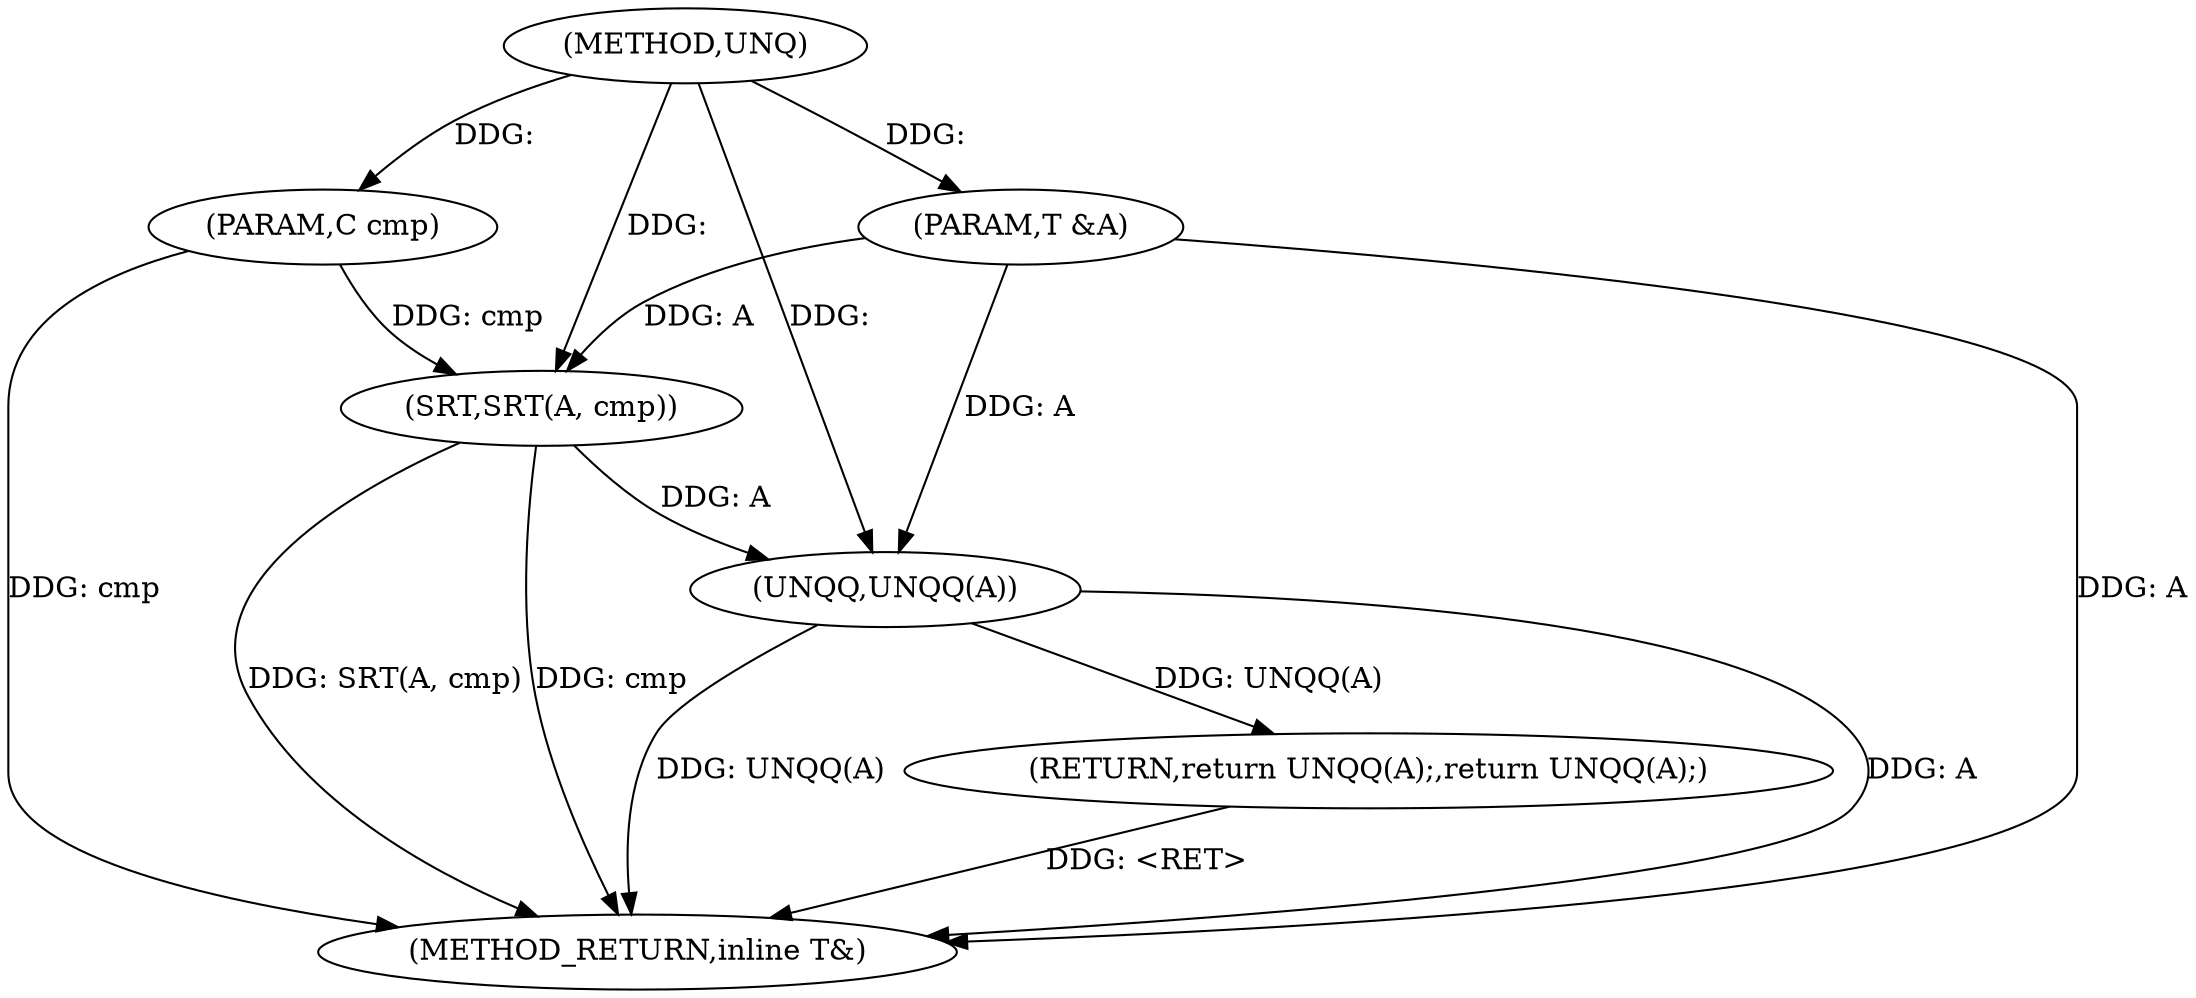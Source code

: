 digraph "UNQ" {  
"1001345" [label = "(METHOD,UNQ)" ]
"1001355" [label = "(METHOD_RETURN,inline T&)" ]
"1001346" [label = "(PARAM,T &A)" ]
"1001347" [label = "(PARAM,C cmp)" ]
"1001349" [label = "(SRT,SRT(A, cmp))" ]
"1001352" [label = "(RETURN,return UNQQ(A);,return UNQQ(A);)" ]
"1001353" [label = "(UNQQ,UNQQ(A))" ]
  "1001352" -> "1001355"  [ label = "DDG: <RET>"] 
  "1001346" -> "1001355"  [ label = "DDG: A"] 
  "1001347" -> "1001355"  [ label = "DDG: cmp"] 
  "1001349" -> "1001355"  [ label = "DDG: cmp"] 
  "1001349" -> "1001355"  [ label = "DDG: SRT(A, cmp)"] 
  "1001353" -> "1001355"  [ label = "DDG: A"] 
  "1001353" -> "1001355"  [ label = "DDG: UNQQ(A)"] 
  "1001345" -> "1001346"  [ label = "DDG: "] 
  "1001345" -> "1001347"  [ label = "DDG: "] 
  "1001353" -> "1001352"  [ label = "DDG: UNQQ(A)"] 
  "1001346" -> "1001349"  [ label = "DDG: A"] 
  "1001345" -> "1001349"  [ label = "DDG: "] 
  "1001347" -> "1001349"  [ label = "DDG: cmp"] 
  "1001349" -> "1001353"  [ label = "DDG: A"] 
  "1001346" -> "1001353"  [ label = "DDG: A"] 
  "1001345" -> "1001353"  [ label = "DDG: "] 
}
